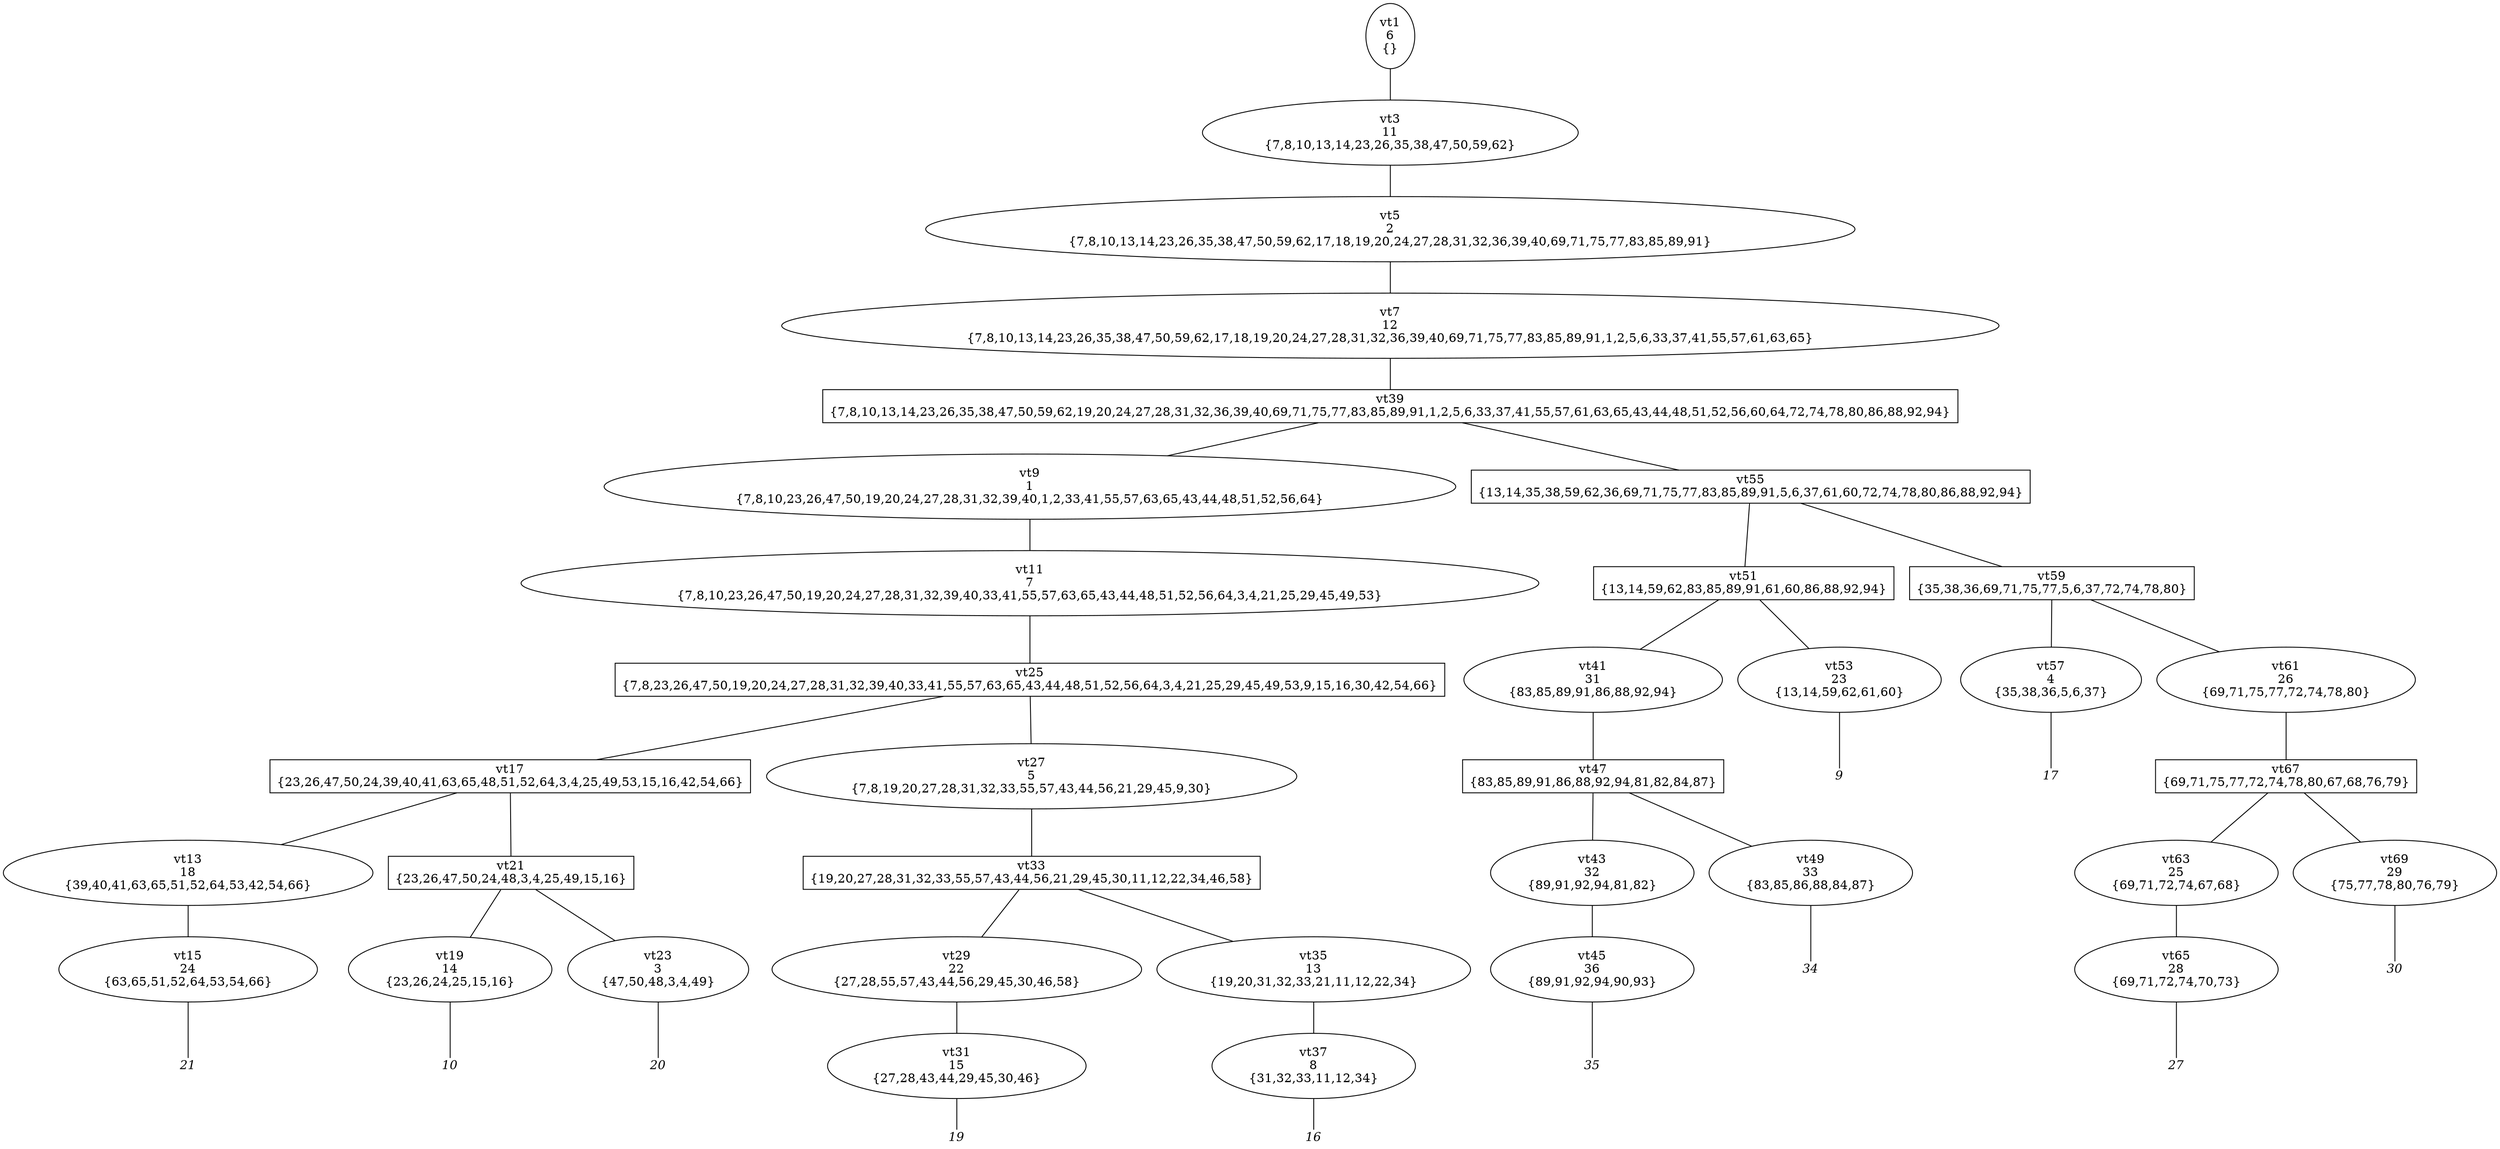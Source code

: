 
digraph vtree {

overlap=false

n1 [label="vt1
6
{}",shape="ellipse"]; 
n3 [label="vt3
11
{7,8,10,13,14,23,26,35,38,47,50,59,62}",shape="ellipse"]; 
n5 [label="vt5
2
{7,8,10,13,14,23,26,35,38,47,50,59,62,17,18,19,20,24,27,28,31,32,36,39,40,69,71,75,77,83,85,89,91}",shape="ellipse"]; 
n7 [label="vt7
12
{7,8,10,13,14,23,26,35,38,47,50,59,62,17,18,19,20,24,27,28,31,32,36,39,40,69,71,75,77,83,85,89,91,1,2,5,6,33,37,41,55,57,61,63,65}",shape="ellipse"]; 
n39 [label="vt39
{7,8,10,13,14,23,26,35,38,47,50,59,62,19,20,24,27,28,31,32,36,39,40,69,71,75,77,83,85,89,91,1,2,5,6,33,37,41,55,57,61,63,65,43,44,48,51,52,56,60,64,72,74,78,80,86,88,92,94}",shape="box"]; 
n9 [label="vt9
1
{7,8,10,23,26,47,50,19,20,24,27,28,31,32,39,40,1,2,33,41,55,57,63,65,43,44,48,51,52,56,64}",shape="ellipse"]; 
n11 [label="vt11
7
{7,8,10,23,26,47,50,19,20,24,27,28,31,32,39,40,33,41,55,57,63,65,43,44,48,51,52,56,64,3,4,21,25,29,45,49,53}",shape="ellipse"]; 
n25 [label="vt25
{7,8,23,26,47,50,19,20,24,27,28,31,32,39,40,33,41,55,57,63,65,43,44,48,51,52,56,64,3,4,21,25,29,45,49,53,9,15,16,30,42,54,66}",shape="box"]; 
n17 [label="vt17
{23,26,47,50,24,39,40,41,63,65,48,51,52,64,3,4,25,49,53,15,16,42,54,66}",shape="box"]; 
n13 [label="vt13
18
{39,40,41,63,65,51,52,64,53,42,54,66}",shape="ellipse"]; 
n15 [label="vt15
24
{63,65,51,52,64,53,54,66}",shape="ellipse"]; 
n16 [label="21",fontname="Times-Italic",fontsize=14,shape=plaintext,fixedsize=true,width=.25,height=.25]; 
n21 [label="vt21
{23,26,47,50,24,48,3,4,25,49,15,16}",shape="box"]; 
n19 [label="vt19
14
{23,26,24,25,15,16}",shape="ellipse"]; 
n20 [label="10",fontname="Times-Italic",fontsize=14,shape=plaintext,fixedsize=true,width=.25,height=.25]; 
n23 [label="vt23
3
{47,50,48,3,4,49}",shape="ellipse"]; 
n24 [label="20",fontname="Times-Italic",fontsize=14,shape=plaintext,fixedsize=true,width=.25,height=.25]; 
n27 [label="vt27
5
{7,8,19,20,27,28,31,32,33,55,57,43,44,56,21,29,45,9,30}",shape="ellipse"]; 
n33 [label="vt33
{19,20,27,28,31,32,33,55,57,43,44,56,21,29,45,30,11,12,22,34,46,58}",shape="box"]; 
n29 [label="vt29
22
{27,28,55,57,43,44,56,29,45,30,46,58}",shape="ellipse"]; 
n31 [label="vt31
15
{27,28,43,44,29,45,30,46}",shape="ellipse"]; 
n32 [label="19",fontname="Times-Italic",fontsize=14,shape=plaintext,fixedsize=true,width=.25,height=.25]; 
n35 [label="vt35
13
{19,20,31,32,33,21,11,12,22,34}",shape="ellipse"]; 
n37 [label="vt37
8
{31,32,33,11,12,34}",shape="ellipse"]; 
n38 [label="16",fontname="Times-Italic",fontsize=14,shape=plaintext,fixedsize=true,width=.25,height=.25]; 
n55 [label="vt55
{13,14,35,38,59,62,36,69,71,75,77,83,85,89,91,5,6,37,61,60,72,74,78,80,86,88,92,94}",shape="box"]; 
n51 [label="vt51
{13,14,59,62,83,85,89,91,61,60,86,88,92,94}",shape="box"]; 
n41 [label="vt41
31
{83,85,89,91,86,88,92,94}",shape="ellipse"]; 
n47 [label="vt47
{83,85,89,91,86,88,92,94,81,82,84,87}",shape="box"]; 
n43 [label="vt43
32
{89,91,92,94,81,82}",shape="ellipse"]; 
n45 [label="vt45
36
{89,91,92,94,90,93}",shape="ellipse"]; 
n46 [label="35",fontname="Times-Italic",fontsize=14,shape=plaintext,fixedsize=true,width=.25,height=.25]; 
n49 [label="vt49
33
{83,85,86,88,84,87}",shape="ellipse"]; 
n50 [label="34",fontname="Times-Italic",fontsize=14,shape=plaintext,fixedsize=true,width=.25,height=.25]; 
n53 [label="vt53
23
{13,14,59,62,61,60}",shape="ellipse"]; 
n54 [label="9",fontname="Times-Italic",fontsize=14,shape=plaintext,fixedsize=true,width=.25,height=.25]; 
n59 [label="vt59
{35,38,36,69,71,75,77,5,6,37,72,74,78,80}",shape="box"]; 
n57 [label="vt57
4
{35,38,36,5,6,37}",shape="ellipse"]; 
n58 [label="17",fontname="Times-Italic",fontsize=14,shape=plaintext,fixedsize=true,width=.25,height=.25]; 
n61 [label="vt61
26
{69,71,75,77,72,74,78,80}",shape="ellipse"]; 
n67 [label="vt67
{69,71,75,77,72,74,78,80,67,68,76,79}",shape="box"]; 
n63 [label="vt63
25
{69,71,72,74,67,68}",shape="ellipse"]; 
n65 [label="vt65
28
{69,71,72,74,70,73}",shape="ellipse"]; 
n66 [label="27",fontname="Times-Italic",fontsize=14,shape=plaintext,fixedsize=true,width=.25,height=.25]; 
n69 [label="vt69
29
{75,77,78,80,76,79}",shape="ellipse"]; 
n70 [label="30",fontname="Times-Italic",fontsize=14,shape=plaintext,fixedsize=true,width=.25,height=.25]; 
n1->n3 [arrowhead=none];
n3->n5 [arrowhead=none];
n5->n7 [arrowhead=none];
n7->n39 [arrowhead=none];
n39->n9 [arrowhead=none];
n9->n11 [arrowhead=none];
n11->n25 [arrowhead=none];
n25->n17 [arrowhead=none];
n17->n13 [arrowhead=none];
n13->n15 [arrowhead=none];
n15->n16 [arrowhead=none];
n17->n21 [arrowhead=none];
n21->n19 [arrowhead=none];
n19->n20 [arrowhead=none];
n21->n23 [arrowhead=none];
n23->n24 [arrowhead=none];
n25->n27 [arrowhead=none];
n27->n33 [arrowhead=none];
n33->n29 [arrowhead=none];
n29->n31 [arrowhead=none];
n31->n32 [arrowhead=none];
n33->n35 [arrowhead=none];
n35->n37 [arrowhead=none];
n37->n38 [arrowhead=none];
n39->n55 [arrowhead=none];
n55->n51 [arrowhead=none];
n51->n41 [arrowhead=none];
n41->n47 [arrowhead=none];
n47->n43 [arrowhead=none];
n43->n45 [arrowhead=none];
n45->n46 [arrowhead=none];
n47->n49 [arrowhead=none];
n49->n50 [arrowhead=none];
n51->n53 [arrowhead=none];
n53->n54 [arrowhead=none];
n55->n59 [arrowhead=none];
n59->n57 [arrowhead=none];
n57->n58 [arrowhead=none];
n59->n61 [arrowhead=none];
n61->n67 [arrowhead=none];
n67->n63 [arrowhead=none];
n63->n65 [arrowhead=none];
n65->n66 [arrowhead=none];
n67->n69 [arrowhead=none];
n69->n70 [arrowhead=none];


}
